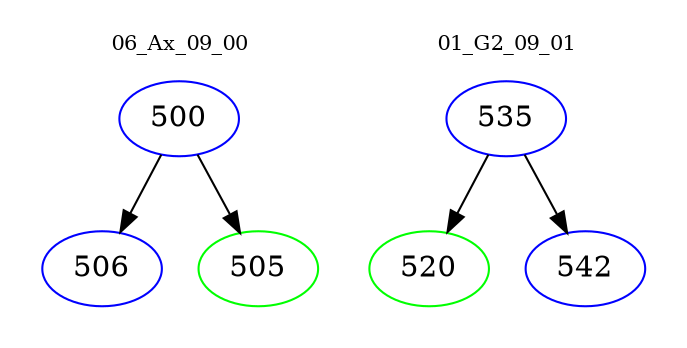 digraph{
subgraph cluster_0 {
color = white
label = "06_Ax_09_00";
fontsize=10;
T0_500 [label="500", color="blue"]
T0_500 -> T0_506 [color="black"]
T0_506 [label="506", color="blue"]
T0_500 -> T0_505 [color="black"]
T0_505 [label="505", color="green"]
}
subgraph cluster_1 {
color = white
label = "01_G2_09_01";
fontsize=10;
T1_535 [label="535", color="blue"]
T1_535 -> T1_520 [color="black"]
T1_520 [label="520", color="green"]
T1_535 -> T1_542 [color="black"]
T1_542 [label="542", color="blue"]
}
}
